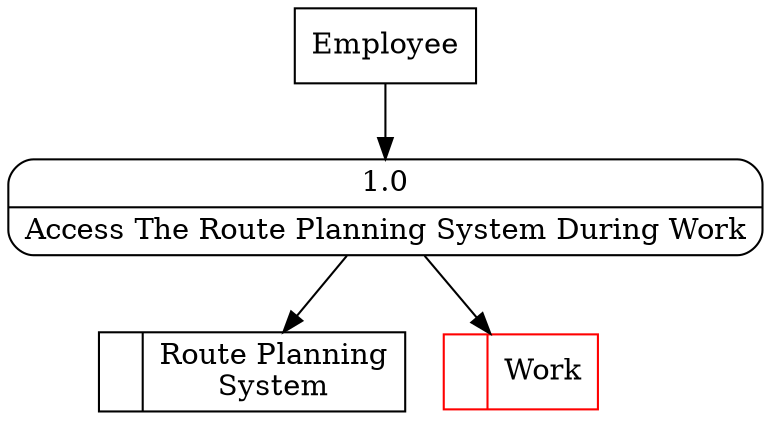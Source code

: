 digraph dfd2{ 
node[shape=record]
200 [label="<f0>  |<f1> Route Planning\nSystem " ];
201 [label="<f0>  |<f1> Work " color=red];
202 [label="Employee" shape=box];
203 [label="{<f0> 1.0|<f1> Access The Route Planning System During Work }" shape=Mrecord];
202 -> 203
203 -> 200
203 -> 201
}